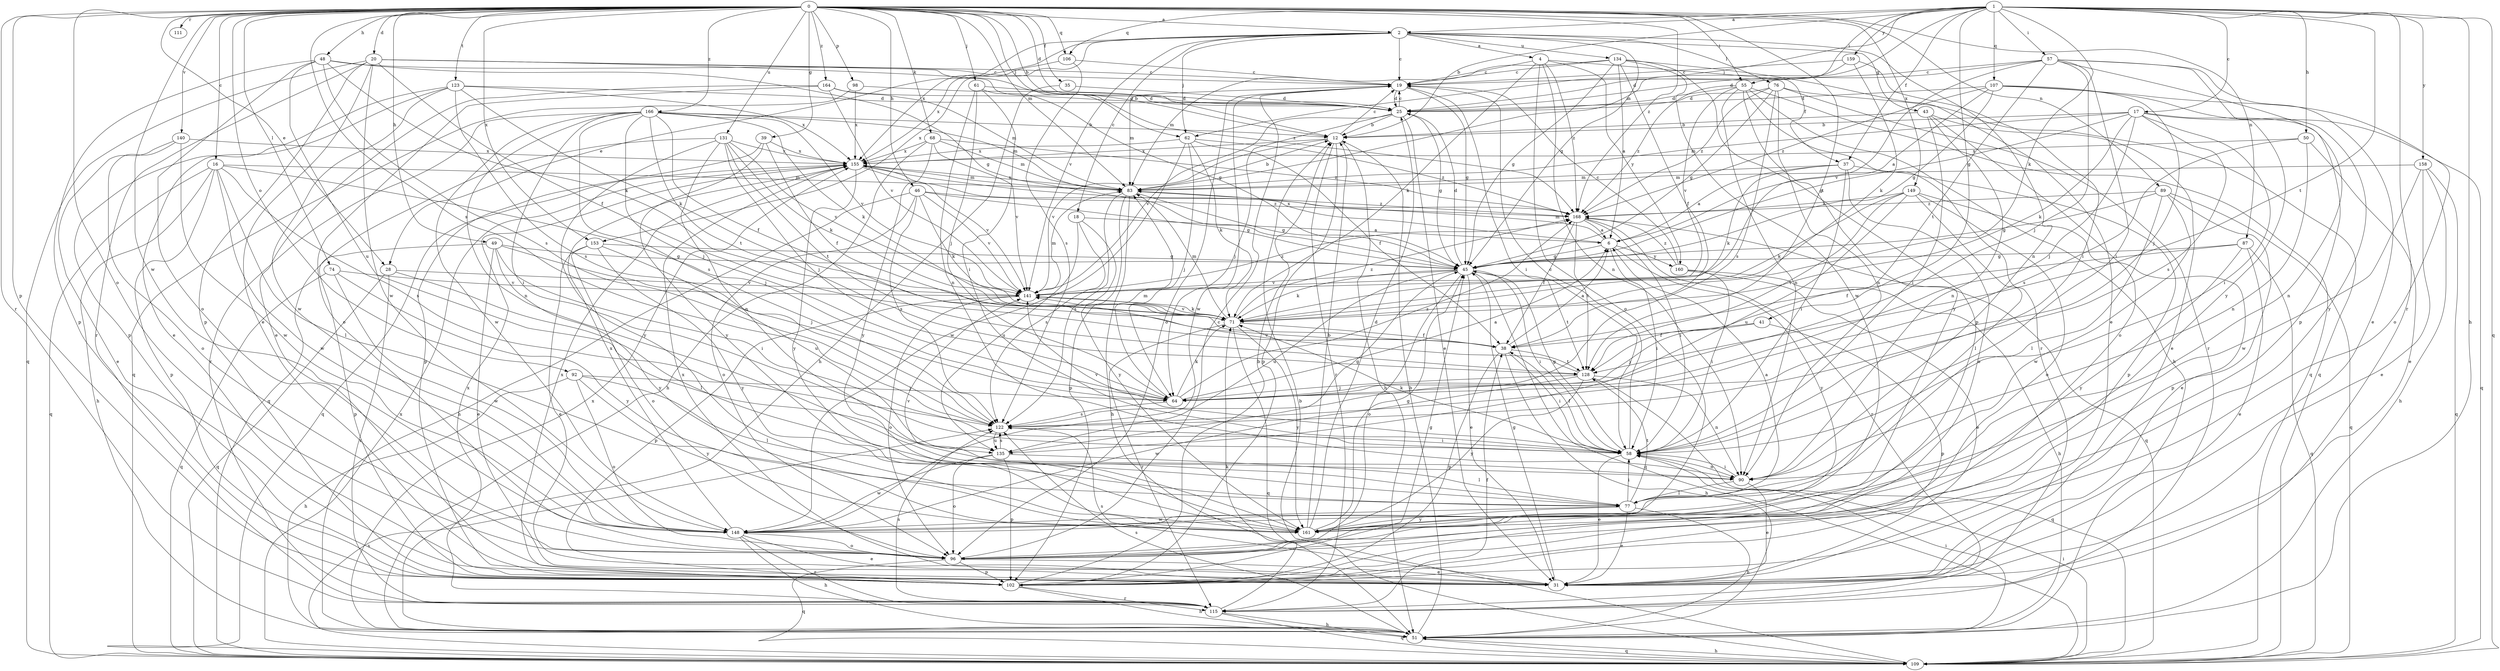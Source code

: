 strict digraph  {
0;
1;
2;
4;
6;
12;
16;
17;
18;
19;
20;
25;
28;
31;
35;
37;
38;
39;
41;
43;
45;
46;
48;
49;
50;
51;
55;
57;
58;
61;
62;
64;
68;
71;
74;
76;
77;
83;
87;
89;
90;
92;
96;
98;
102;
106;
107;
109;
111;
115;
122;
123;
128;
131;
134;
135;
140;
141;
148;
149;
153;
155;
158;
159;
160;
161;
164;
166;
168;
0 -> 2  [label=a];
0 -> 12  [label=b];
0 -> 16  [label=c];
0 -> 20  [label=d];
0 -> 25  [label=d];
0 -> 28  [label=e];
0 -> 35  [label=f];
0 -> 39  [label=g];
0 -> 46  [label=h];
0 -> 48  [label=h];
0 -> 49  [label=h];
0 -> 55  [label=i];
0 -> 61  [label=j];
0 -> 62  [label=j];
0 -> 68  [label=k];
0 -> 74  [label=l];
0 -> 83  [label=m];
0 -> 87  [label=n];
0 -> 89  [label=n];
0 -> 92  [label=o];
0 -> 96  [label=o];
0 -> 98  [label=p];
0 -> 102  [label=p];
0 -> 106  [label=q];
0 -> 111  [label=r];
0 -> 115  [label=r];
0 -> 122  [label=s];
0 -> 123  [label=t];
0 -> 128  [label=t];
0 -> 131  [label=u];
0 -> 140  [label=v];
0 -> 148  [label=w];
0 -> 149  [label=x];
0 -> 153  [label=x];
0 -> 164  [label=z];
0 -> 166  [label=z];
0 -> 168  [label=z];
1 -> 2  [label=a];
1 -> 12  [label=b];
1 -> 17  [label=c];
1 -> 37  [label=f];
1 -> 41  [label=g];
1 -> 50  [label=h];
1 -> 51  [label=h];
1 -> 55  [label=i];
1 -> 57  [label=i];
1 -> 62  [label=j];
1 -> 71  [label=k];
1 -> 83  [label=m];
1 -> 106  [label=q];
1 -> 107  [label=q];
1 -> 109  [label=q];
1 -> 115  [label=r];
1 -> 128  [label=t];
1 -> 158  [label=y];
1 -> 159  [label=y];
2 -> 4  [label=a];
2 -> 18  [label=c];
2 -> 19  [label=c];
2 -> 28  [label=e];
2 -> 43  [label=g];
2 -> 45  [label=g];
2 -> 62  [label=j];
2 -> 76  [label=l];
2 -> 90  [label=n];
2 -> 134  [label=u];
2 -> 141  [label=v];
2 -> 153  [label=x];
2 -> 155  [label=x];
4 -> 19  [label=c];
4 -> 37  [label=f];
4 -> 71  [label=k];
4 -> 90  [label=n];
4 -> 96  [label=o];
4 -> 160  [label=y];
4 -> 168  [label=z];
6 -> 45  [label=g];
6 -> 58  [label=i];
6 -> 83  [label=m];
6 -> 155  [label=x];
6 -> 160  [label=y];
6 -> 161  [label=y];
12 -> 19  [label=c];
12 -> 51  [label=h];
12 -> 102  [label=p];
12 -> 115  [label=r];
12 -> 141  [label=v];
12 -> 155  [label=x];
16 -> 51  [label=h];
16 -> 64  [label=j];
16 -> 77  [label=l];
16 -> 83  [label=m];
16 -> 102  [label=p];
16 -> 109  [label=q];
16 -> 122  [label=s];
16 -> 148  [label=w];
17 -> 12  [label=b];
17 -> 45  [label=g];
17 -> 58  [label=i];
17 -> 64  [label=j];
17 -> 71  [label=k];
17 -> 83  [label=m];
17 -> 90  [label=n];
17 -> 109  [label=q];
17 -> 122  [label=s];
18 -> 6  [label=a];
18 -> 122  [label=s];
18 -> 135  [label=u];
18 -> 161  [label=y];
19 -> 25  [label=d];
19 -> 45  [label=g];
19 -> 58  [label=i];
19 -> 83  [label=m];
19 -> 96  [label=o];
19 -> 148  [label=w];
20 -> 12  [label=b];
20 -> 19  [label=c];
20 -> 31  [label=e];
20 -> 38  [label=f];
20 -> 102  [label=p];
20 -> 109  [label=q];
20 -> 115  [label=r];
20 -> 148  [label=w];
20 -> 168  [label=z];
25 -> 12  [label=b];
25 -> 19  [label=c];
25 -> 31  [label=e];
25 -> 45  [label=g];
25 -> 64  [label=j];
25 -> 141  [label=v];
28 -> 77  [label=l];
28 -> 109  [label=q];
28 -> 115  [label=r];
28 -> 141  [label=v];
31 -> 45  [label=g];
31 -> 122  [label=s];
31 -> 155  [label=x];
35 -> 25  [label=d];
35 -> 51  [label=h];
37 -> 6  [label=a];
37 -> 58  [label=i];
37 -> 71  [label=k];
37 -> 83  [label=m];
37 -> 96  [label=o];
37 -> 102  [label=p];
38 -> 6  [label=a];
38 -> 51  [label=h];
38 -> 58  [label=i];
38 -> 102  [label=p];
38 -> 128  [label=t];
39 -> 38  [label=f];
39 -> 102  [label=p];
39 -> 155  [label=x];
39 -> 161  [label=y];
41 -> 38  [label=f];
41 -> 64  [label=j];
41 -> 102  [label=p];
43 -> 12  [label=b];
43 -> 31  [label=e];
43 -> 58  [label=i];
43 -> 90  [label=n];
43 -> 96  [label=o];
45 -> 25  [label=d];
45 -> 31  [label=e];
45 -> 58  [label=i];
45 -> 71  [label=k];
45 -> 96  [label=o];
45 -> 109  [label=q];
45 -> 128  [label=t];
45 -> 135  [label=u];
45 -> 141  [label=v];
46 -> 45  [label=g];
46 -> 51  [label=h];
46 -> 71  [label=k];
46 -> 96  [label=o];
46 -> 122  [label=s];
46 -> 141  [label=v];
46 -> 168  [label=z];
48 -> 19  [label=c];
48 -> 45  [label=g];
48 -> 71  [label=k];
48 -> 96  [label=o];
48 -> 102  [label=p];
48 -> 122  [label=s];
48 -> 135  [label=u];
49 -> 31  [label=e];
49 -> 45  [label=g];
49 -> 58  [label=i];
49 -> 64  [label=j];
49 -> 102  [label=p];
49 -> 161  [label=y];
50 -> 31  [label=e];
50 -> 90  [label=n];
50 -> 122  [label=s];
50 -> 155  [label=x];
51 -> 12  [label=b];
51 -> 58  [label=i];
51 -> 109  [label=q];
51 -> 122  [label=s];
51 -> 155  [label=x];
55 -> 25  [label=d];
55 -> 51  [label=h];
55 -> 90  [label=n];
55 -> 109  [label=q];
55 -> 115  [label=r];
55 -> 141  [label=v];
55 -> 161  [label=y];
55 -> 168  [label=z];
57 -> 19  [label=c];
57 -> 25  [label=d];
57 -> 31  [label=e];
57 -> 58  [label=i];
57 -> 64  [label=j];
57 -> 102  [label=p];
57 -> 128  [label=t];
57 -> 141  [label=v];
57 -> 161  [label=y];
58 -> 19  [label=c];
58 -> 31  [label=e];
58 -> 38  [label=f];
58 -> 45  [label=g];
58 -> 71  [label=k];
58 -> 90  [label=n];
58 -> 141  [label=v];
61 -> 25  [label=d];
61 -> 45  [label=g];
61 -> 58  [label=i];
61 -> 64  [label=j];
61 -> 90  [label=n];
62 -> 38  [label=f];
62 -> 64  [label=j];
62 -> 71  [label=k];
62 -> 148  [label=w];
62 -> 155  [label=x];
62 -> 168  [label=z];
64 -> 6  [label=a];
64 -> 71  [label=k];
64 -> 83  [label=m];
64 -> 122  [label=s];
64 -> 168  [label=z];
68 -> 51  [label=h];
68 -> 83  [label=m];
68 -> 141  [label=v];
68 -> 155  [label=x];
68 -> 161  [label=y];
68 -> 168  [label=z];
71 -> 38  [label=f];
71 -> 83  [label=m];
71 -> 109  [label=q];
71 -> 115  [label=r];
71 -> 141  [label=v];
71 -> 161  [label=y];
71 -> 168  [label=z];
74 -> 109  [label=q];
74 -> 141  [label=v];
74 -> 148  [label=w];
74 -> 161  [label=y];
76 -> 25  [label=d];
76 -> 45  [label=g];
76 -> 90  [label=n];
76 -> 109  [label=q];
76 -> 115  [label=r];
76 -> 122  [label=s];
76 -> 168  [label=z];
77 -> 6  [label=a];
77 -> 31  [label=e];
77 -> 51  [label=h];
77 -> 58  [label=i];
77 -> 128  [label=t];
77 -> 141  [label=v];
77 -> 148  [label=w];
77 -> 161  [label=y];
83 -> 12  [label=b];
83 -> 45  [label=g];
83 -> 51  [label=h];
83 -> 102  [label=p];
83 -> 122  [label=s];
83 -> 155  [label=x];
83 -> 168  [label=z];
87 -> 31  [label=e];
87 -> 38  [label=f];
87 -> 45  [label=g];
87 -> 109  [label=q];
87 -> 161  [label=y];
89 -> 45  [label=g];
89 -> 77  [label=l];
89 -> 102  [label=p];
89 -> 109  [label=q];
89 -> 148  [label=w];
89 -> 168  [label=z];
90 -> 31  [label=e];
90 -> 58  [label=i];
90 -> 77  [label=l];
92 -> 51  [label=h];
92 -> 64  [label=j];
92 -> 77  [label=l];
92 -> 96  [label=o];
92 -> 161  [label=y];
96 -> 19  [label=c];
96 -> 31  [label=e];
96 -> 102  [label=p];
96 -> 109  [label=q];
98 -> 25  [label=d];
98 -> 109  [label=q];
98 -> 155  [label=x];
102 -> 12  [label=b];
102 -> 45  [label=g];
102 -> 51  [label=h];
102 -> 115  [label=r];
102 -> 155  [label=x];
106 -> 19  [label=c];
106 -> 122  [label=s];
106 -> 155  [label=x];
107 -> 6  [label=a];
107 -> 25  [label=d];
107 -> 45  [label=g];
107 -> 64  [label=j];
107 -> 96  [label=o];
107 -> 161  [label=y];
107 -> 168  [label=z];
109 -> 12  [label=b];
109 -> 51  [label=h];
109 -> 58  [label=i];
109 -> 122  [label=s];
109 -> 155  [label=x];
115 -> 38  [label=f];
115 -> 51  [label=h];
115 -> 71  [label=k];
115 -> 109  [label=q];
115 -> 122  [label=s];
115 -> 155  [label=x];
122 -> 58  [label=i];
122 -> 135  [label=u];
123 -> 25  [label=d];
123 -> 31  [label=e];
123 -> 71  [label=k];
123 -> 102  [label=p];
123 -> 122  [label=s];
123 -> 148  [label=w];
123 -> 155  [label=x];
128 -> 64  [label=j];
128 -> 90  [label=n];
128 -> 109  [label=q];
128 -> 141  [label=v];
128 -> 148  [label=w];
128 -> 161  [label=y];
131 -> 64  [label=j];
131 -> 71  [label=k];
131 -> 90  [label=n];
131 -> 109  [label=q];
131 -> 128  [label=t];
131 -> 141  [label=v];
131 -> 155  [label=x];
131 -> 161  [label=y];
134 -> 6  [label=a];
134 -> 19  [label=c];
134 -> 31  [label=e];
134 -> 38  [label=f];
134 -> 45  [label=g];
134 -> 83  [label=m];
134 -> 102  [label=p];
134 -> 148  [label=w];
135 -> 45  [label=g];
135 -> 77  [label=l];
135 -> 96  [label=o];
135 -> 102  [label=p];
135 -> 122  [label=s];
135 -> 148  [label=w];
140 -> 31  [label=e];
140 -> 96  [label=o];
140 -> 148  [label=w];
140 -> 155  [label=x];
141 -> 71  [label=k];
141 -> 83  [label=m];
141 -> 96  [label=o];
141 -> 102  [label=p];
141 -> 168  [label=z];
148 -> 31  [label=e];
148 -> 51  [label=h];
148 -> 96  [label=o];
148 -> 115  [label=r];
148 -> 155  [label=x];
149 -> 31  [label=e];
149 -> 71  [label=k];
149 -> 77  [label=l];
149 -> 96  [label=o];
149 -> 128  [label=t];
149 -> 135  [label=u];
149 -> 168  [label=z];
153 -> 31  [label=e];
153 -> 45  [label=g];
153 -> 96  [label=o];
153 -> 135  [label=u];
153 -> 161  [label=y];
155 -> 83  [label=m];
155 -> 109  [label=q];
155 -> 141  [label=v];
155 -> 161  [label=y];
155 -> 168  [label=z];
158 -> 31  [label=e];
158 -> 51  [label=h];
158 -> 83  [label=m];
158 -> 109  [label=q];
158 -> 148  [label=w];
159 -> 19  [label=c];
159 -> 25  [label=d];
159 -> 58  [label=i];
159 -> 71  [label=k];
160 -> 19  [label=c];
160 -> 31  [label=e];
160 -> 51  [label=h];
160 -> 58  [label=i];
160 -> 168  [label=z];
161 -> 12  [label=b];
161 -> 25  [label=d];
161 -> 45  [label=g];
164 -> 25  [label=d];
164 -> 31  [label=e];
164 -> 83  [label=m];
164 -> 96  [label=o];
164 -> 141  [label=v];
166 -> 12  [label=b];
166 -> 38  [label=f];
166 -> 58  [label=i];
166 -> 64  [label=j];
166 -> 71  [label=k];
166 -> 83  [label=m];
166 -> 90  [label=n];
166 -> 115  [label=r];
166 -> 122  [label=s];
166 -> 128  [label=t];
166 -> 141  [label=v];
166 -> 148  [label=w];
168 -> 6  [label=a];
168 -> 38  [label=f];
168 -> 58  [label=i];
168 -> 109  [label=q];
168 -> 115  [label=r];
168 -> 128  [label=t];
}
